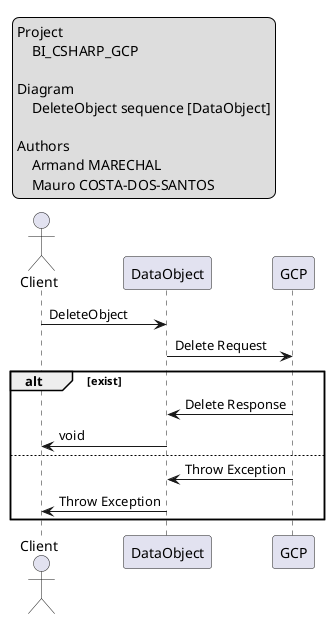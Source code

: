 @startuml DeleteObject

legend top left
    Project
        BI_CSHARP_GCP

    Diagram
        DeleteObject sequence [DataObject]

    Authors
        Armand MARECHAL
        Mauro COSTA-DOS-SANTOS 
endlegend

actor Client

participant "DataObject" as App
participant "GCP" as GCP

Client -> App: DeleteObject
App -> GCP: Delete Request

alt exist
    GCP -> App: Delete Response
    App -> Client: void
else
    GCP -> App: Throw Exception
    App -> Client: Throw Exception
end
@enduml